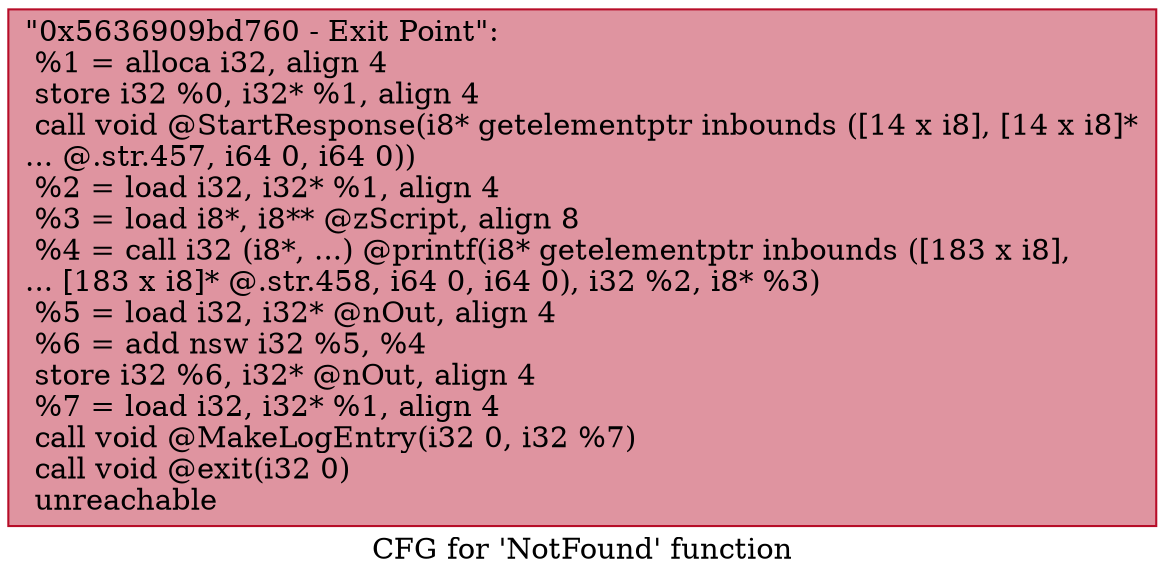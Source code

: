 digraph "CFG for 'NotFound' function" {
	label="CFG for 'NotFound' function";

	Node0x5636909bd760 [shape=record,color="#b70d28ff", style=filled, fillcolor="#b70d2870",label="{\"0x5636909bd760 - Exit Point\":\l  %1 = alloca i32, align 4\l  store i32 %0, i32* %1, align 4\l  call void @StartResponse(i8* getelementptr inbounds ([14 x i8], [14 x i8]*\l... @.str.457, i64 0, i64 0))\l  %2 = load i32, i32* %1, align 4\l  %3 = load i8*, i8** @zScript, align 8\l  %4 = call i32 (i8*, ...) @printf(i8* getelementptr inbounds ([183 x i8],\l... [183 x i8]* @.str.458, i64 0, i64 0), i32 %2, i8* %3)\l  %5 = load i32, i32* @nOut, align 4\l  %6 = add nsw i32 %5, %4\l  store i32 %6, i32* @nOut, align 4\l  %7 = load i32, i32* %1, align 4\l  call void @MakeLogEntry(i32 0, i32 %7)\l  call void @exit(i32 0)\l  unreachable\l}"];
}
